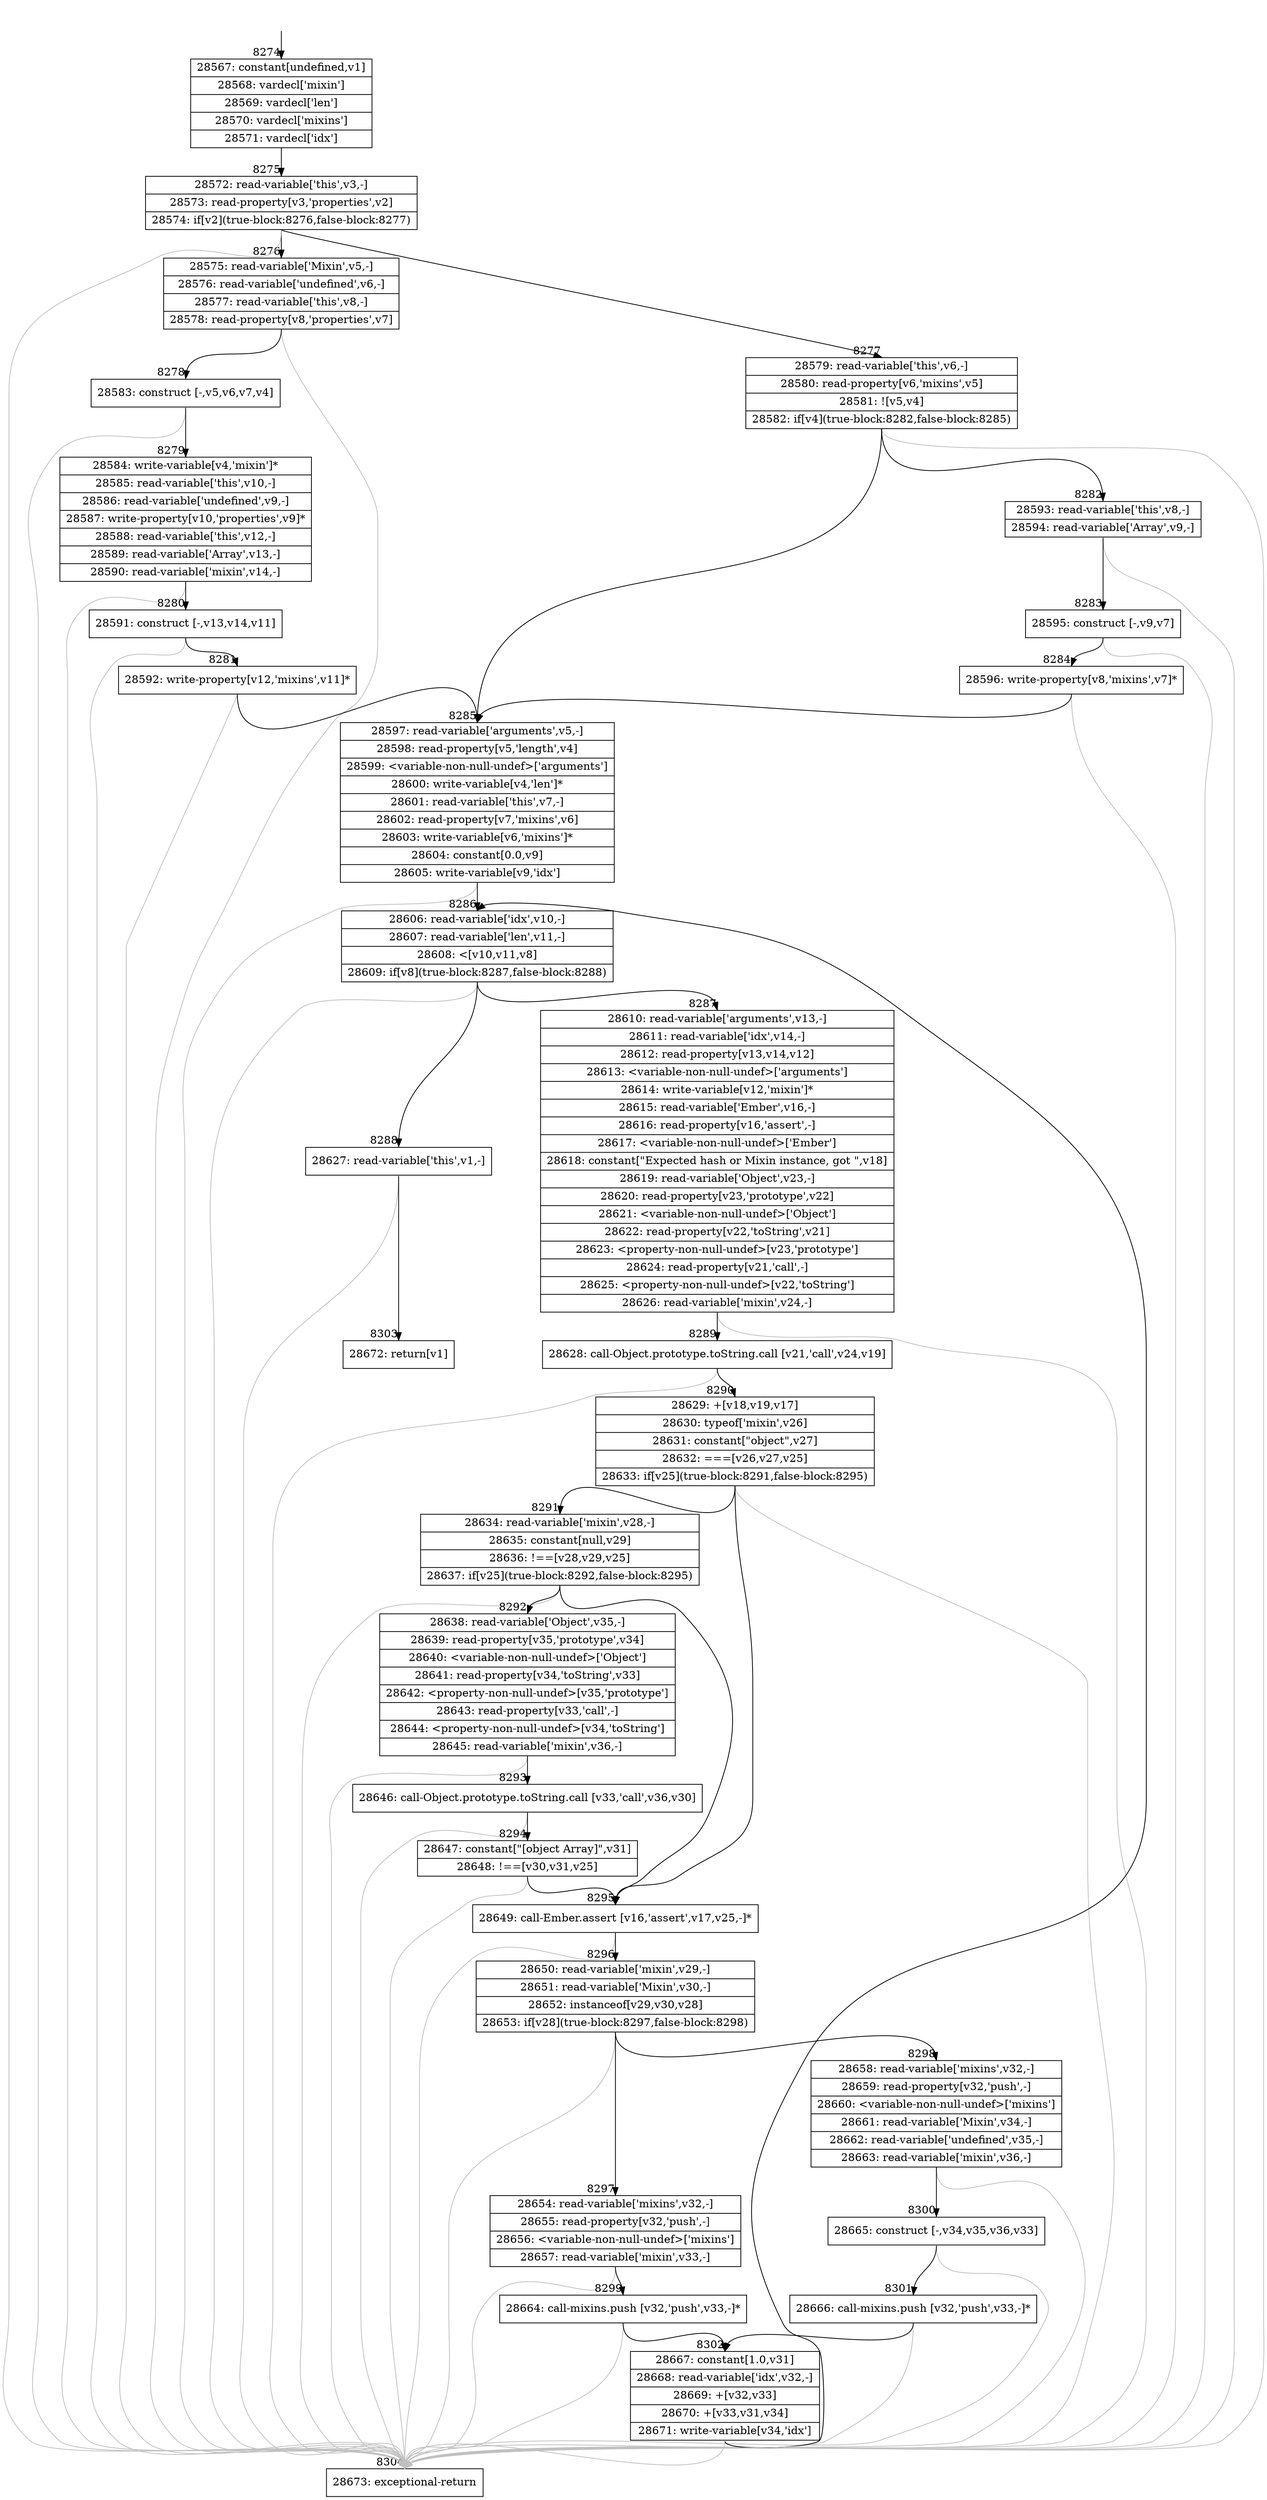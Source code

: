 digraph {
rankdir="TD"
BB_entry692[shape=none,label=""];
BB_entry692 -> BB8274 [tailport=s, headport=n, headlabel="    8274"]
BB8274 [shape=record label="{28567: constant[undefined,v1]|28568: vardecl['mixin']|28569: vardecl['len']|28570: vardecl['mixins']|28571: vardecl['idx']}" ] 
BB8274 -> BB8275 [tailport=s, headport=n, headlabel="      8275"]
BB8275 [shape=record label="{28572: read-variable['this',v3,-]|28573: read-property[v3,'properties',v2]|28574: if[v2](true-block:8276,false-block:8277)}" ] 
BB8275 -> BB8276 [tailport=s, headport=n, headlabel="      8276"]
BB8275 -> BB8277 [tailport=s, headport=n, headlabel="      8277"]
BB8275 -> BB8304 [tailport=s, headport=n, color=gray, headlabel="      8304"]
BB8276 [shape=record label="{28575: read-variable['Mixin',v5,-]|28576: read-variable['undefined',v6,-]|28577: read-variable['this',v8,-]|28578: read-property[v8,'properties',v7]}" ] 
BB8276 -> BB8278 [tailport=s, headport=n, headlabel="      8278"]
BB8276 -> BB8304 [tailport=s, headport=n, color=gray]
BB8277 [shape=record label="{28579: read-variable['this',v6,-]|28580: read-property[v6,'mixins',v5]|28581: ![v5,v4]|28582: if[v4](true-block:8282,false-block:8285)}" ] 
BB8277 -> BB8282 [tailport=s, headport=n, headlabel="      8282"]
BB8277 -> BB8285 [tailport=s, headport=n, headlabel="      8285"]
BB8277 -> BB8304 [tailport=s, headport=n, color=gray]
BB8278 [shape=record label="{28583: construct [-,v5,v6,v7,v4]}" ] 
BB8278 -> BB8279 [tailport=s, headport=n, headlabel="      8279"]
BB8278 -> BB8304 [tailport=s, headport=n, color=gray]
BB8279 [shape=record label="{28584: write-variable[v4,'mixin']*|28585: read-variable['this',v10,-]|28586: read-variable['undefined',v9,-]|28587: write-property[v10,'properties',v9]*|28588: read-variable['this',v12,-]|28589: read-variable['Array',v13,-]|28590: read-variable['mixin',v14,-]}" ] 
BB8279 -> BB8280 [tailport=s, headport=n, headlabel="      8280"]
BB8279 -> BB8304 [tailport=s, headport=n, color=gray]
BB8280 [shape=record label="{28591: construct [-,v13,v14,v11]}" ] 
BB8280 -> BB8281 [tailport=s, headport=n, headlabel="      8281"]
BB8280 -> BB8304 [tailport=s, headport=n, color=gray]
BB8281 [shape=record label="{28592: write-property[v12,'mixins',v11]*}" ] 
BB8281 -> BB8285 [tailport=s, headport=n]
BB8281 -> BB8304 [tailport=s, headport=n, color=gray]
BB8282 [shape=record label="{28593: read-variable['this',v8,-]|28594: read-variable['Array',v9,-]}" ] 
BB8282 -> BB8283 [tailport=s, headport=n, headlabel="      8283"]
BB8282 -> BB8304 [tailport=s, headport=n, color=gray]
BB8283 [shape=record label="{28595: construct [-,v9,v7]}" ] 
BB8283 -> BB8284 [tailport=s, headport=n, headlabel="      8284"]
BB8283 -> BB8304 [tailport=s, headport=n, color=gray]
BB8284 [shape=record label="{28596: write-property[v8,'mixins',v7]*}" ] 
BB8284 -> BB8285 [tailport=s, headport=n]
BB8284 -> BB8304 [tailport=s, headport=n, color=gray]
BB8285 [shape=record label="{28597: read-variable['arguments',v5,-]|28598: read-property[v5,'length',v4]|28599: \<variable-non-null-undef\>['arguments']|28600: write-variable[v4,'len']*|28601: read-variable['this',v7,-]|28602: read-property[v7,'mixins',v6]|28603: write-variable[v6,'mixins']*|28604: constant[0.0,v9]|28605: write-variable[v9,'idx']}" ] 
BB8285 -> BB8286 [tailport=s, headport=n, headlabel="      8286"]
BB8285 -> BB8304 [tailport=s, headport=n, color=gray]
BB8286 [shape=record label="{28606: read-variable['idx',v10,-]|28607: read-variable['len',v11,-]|28608: \<[v10,v11,v8]|28609: if[v8](true-block:8287,false-block:8288)}" ] 
BB8286 -> BB8287 [tailport=s, headport=n, headlabel="      8287"]
BB8286 -> BB8288 [tailport=s, headport=n, headlabel="      8288"]
BB8286 -> BB8304 [tailport=s, headport=n, color=gray]
BB8287 [shape=record label="{28610: read-variable['arguments',v13,-]|28611: read-variable['idx',v14,-]|28612: read-property[v13,v14,v12]|28613: \<variable-non-null-undef\>['arguments']|28614: write-variable[v12,'mixin']*|28615: read-variable['Ember',v16,-]|28616: read-property[v16,'assert',-]|28617: \<variable-non-null-undef\>['Ember']|28618: constant[\"Expected hash or Mixin instance, got \",v18]|28619: read-variable['Object',v23,-]|28620: read-property[v23,'prototype',v22]|28621: \<variable-non-null-undef\>['Object']|28622: read-property[v22,'toString',v21]|28623: \<property-non-null-undef\>[v23,'prototype']|28624: read-property[v21,'call',-]|28625: \<property-non-null-undef\>[v22,'toString']|28626: read-variable['mixin',v24,-]}" ] 
BB8287 -> BB8289 [tailport=s, headport=n, headlabel="      8289"]
BB8287 -> BB8304 [tailport=s, headport=n, color=gray]
BB8288 [shape=record label="{28627: read-variable['this',v1,-]}" ] 
BB8288 -> BB8303 [tailport=s, headport=n, headlabel="      8303"]
BB8288 -> BB8304 [tailport=s, headport=n, color=gray]
BB8289 [shape=record label="{28628: call-Object.prototype.toString.call [v21,'call',v24,v19]}" ] 
BB8289 -> BB8290 [tailport=s, headport=n, headlabel="      8290"]
BB8289 -> BB8304 [tailport=s, headport=n, color=gray]
BB8290 [shape=record label="{28629: +[v18,v19,v17]|28630: typeof['mixin',v26]|28631: constant[\"object\",v27]|28632: ===[v26,v27,v25]|28633: if[v25](true-block:8291,false-block:8295)}" ] 
BB8290 -> BB8295 [tailport=s, headport=n, headlabel="      8295"]
BB8290 -> BB8291 [tailport=s, headport=n, headlabel="      8291"]
BB8290 -> BB8304 [tailport=s, headport=n, color=gray]
BB8291 [shape=record label="{28634: read-variable['mixin',v28,-]|28635: constant[null,v29]|28636: !==[v28,v29,v25]|28637: if[v25](true-block:8292,false-block:8295)}" ] 
BB8291 -> BB8295 [tailport=s, headport=n]
BB8291 -> BB8292 [tailport=s, headport=n, headlabel="      8292"]
BB8291 -> BB8304 [tailport=s, headport=n, color=gray]
BB8292 [shape=record label="{28638: read-variable['Object',v35,-]|28639: read-property[v35,'prototype',v34]|28640: \<variable-non-null-undef\>['Object']|28641: read-property[v34,'toString',v33]|28642: \<property-non-null-undef\>[v35,'prototype']|28643: read-property[v33,'call',-]|28644: \<property-non-null-undef\>[v34,'toString']|28645: read-variable['mixin',v36,-]}" ] 
BB8292 -> BB8293 [tailport=s, headport=n, headlabel="      8293"]
BB8292 -> BB8304 [tailport=s, headport=n, color=gray]
BB8293 [shape=record label="{28646: call-Object.prototype.toString.call [v33,'call',v36,v30]}" ] 
BB8293 -> BB8294 [tailport=s, headport=n, headlabel="      8294"]
BB8293 -> BB8304 [tailport=s, headport=n, color=gray]
BB8294 [shape=record label="{28647: constant[\"[object Array]\",v31]|28648: !==[v30,v31,v25]}" ] 
BB8294 -> BB8295 [tailport=s, headport=n]
BB8294 -> BB8304 [tailport=s, headport=n, color=gray]
BB8295 [shape=record label="{28649: call-Ember.assert [v16,'assert',v17,v25,-]*}" ] 
BB8295 -> BB8296 [tailport=s, headport=n, headlabel="      8296"]
BB8295 -> BB8304 [tailport=s, headport=n, color=gray]
BB8296 [shape=record label="{28650: read-variable['mixin',v29,-]|28651: read-variable['Mixin',v30,-]|28652: instanceof[v29,v30,v28]|28653: if[v28](true-block:8297,false-block:8298)}" ] 
BB8296 -> BB8297 [tailport=s, headport=n, headlabel="      8297"]
BB8296 -> BB8298 [tailport=s, headport=n, headlabel="      8298"]
BB8296 -> BB8304 [tailport=s, headport=n, color=gray]
BB8297 [shape=record label="{28654: read-variable['mixins',v32,-]|28655: read-property[v32,'push',-]|28656: \<variable-non-null-undef\>['mixins']|28657: read-variable['mixin',v33,-]}" ] 
BB8297 -> BB8299 [tailport=s, headport=n, headlabel="      8299"]
BB8297 -> BB8304 [tailport=s, headport=n, color=gray]
BB8298 [shape=record label="{28658: read-variable['mixins',v32,-]|28659: read-property[v32,'push',-]|28660: \<variable-non-null-undef\>['mixins']|28661: read-variable['Mixin',v34,-]|28662: read-variable['undefined',v35,-]|28663: read-variable['mixin',v36,-]}" ] 
BB8298 -> BB8300 [tailport=s, headport=n, headlabel="      8300"]
BB8298 -> BB8304 [tailport=s, headport=n, color=gray]
BB8299 [shape=record label="{28664: call-mixins.push [v32,'push',v33,-]*}" ] 
BB8299 -> BB8302 [tailport=s, headport=n, headlabel="      8302"]
BB8299 -> BB8304 [tailport=s, headport=n, color=gray]
BB8300 [shape=record label="{28665: construct [-,v34,v35,v36,v33]}" ] 
BB8300 -> BB8301 [tailport=s, headport=n, headlabel="      8301"]
BB8300 -> BB8304 [tailport=s, headport=n, color=gray]
BB8301 [shape=record label="{28666: call-mixins.push [v32,'push',v33,-]*}" ] 
BB8301 -> BB8302 [tailport=s, headport=n]
BB8301 -> BB8304 [tailport=s, headport=n, color=gray]
BB8302 [shape=record label="{28667: constant[1.0,v31]|28668: read-variable['idx',v32,-]|28669: +[v32,v33]|28670: +[v33,v31,v34]|28671: write-variable[v34,'idx']}" ] 
BB8302 -> BB8286 [tailport=s, headport=n]
BB8302 -> BB8304 [tailport=s, headport=n, color=gray]
BB8303 [shape=record label="{28672: return[v1]}" ] 
BB8304 [shape=record label="{28673: exceptional-return}" ] 
//#$~ 15036
}
